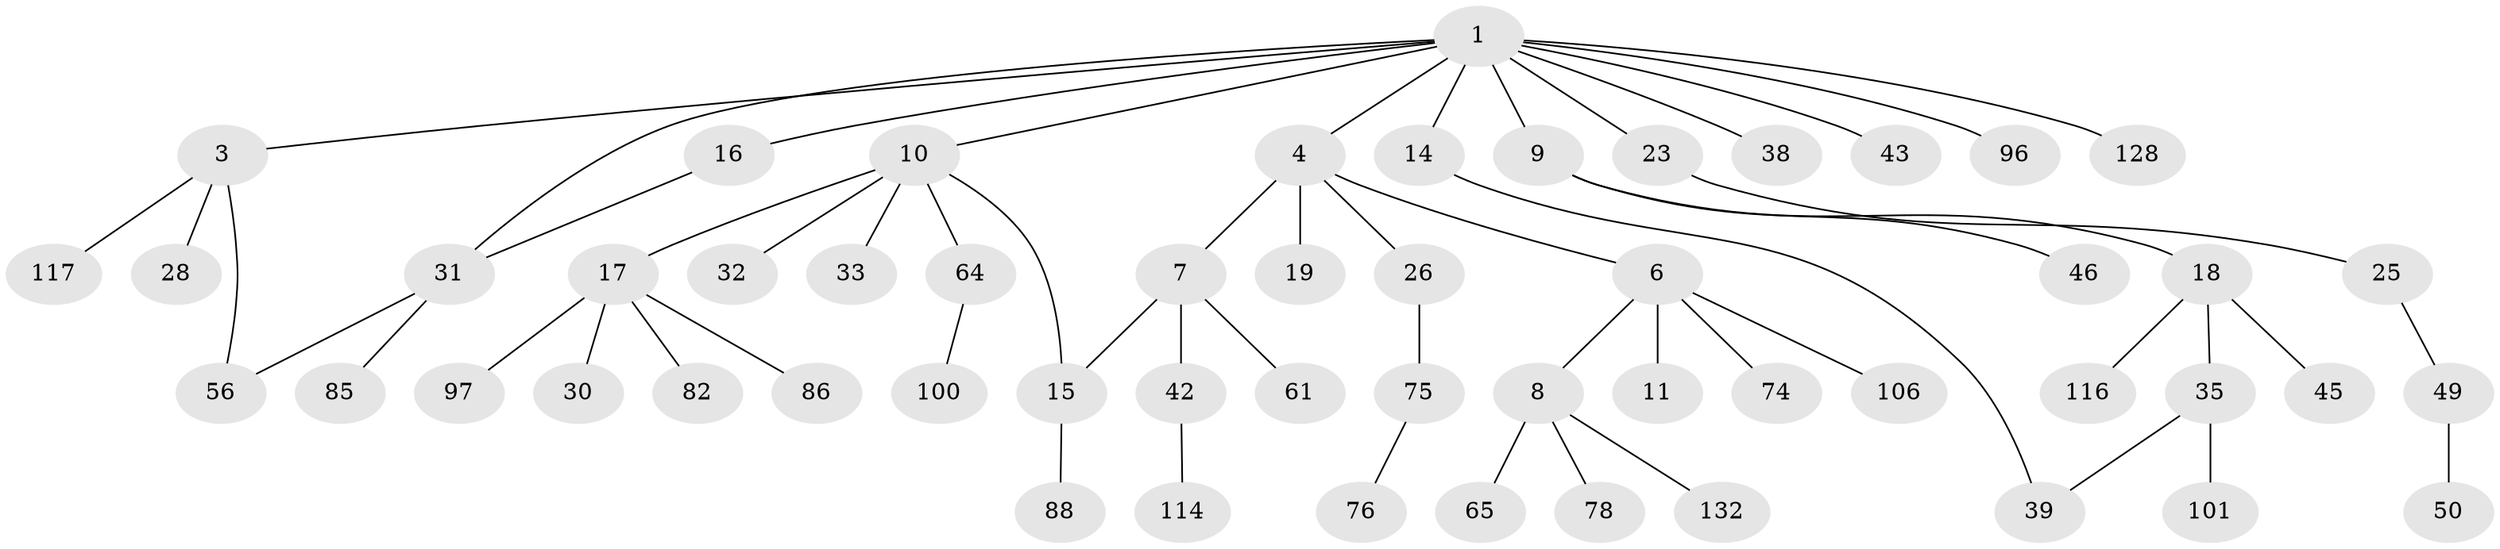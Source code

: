 // original degree distribution, {9: 0.0072992700729927005, 5: 0.051094890510948905, 4: 0.051094890510948905, 6: 0.014598540145985401, 2: 0.29927007299270075, 8: 0.0072992700729927005, 1: 0.45985401459854014, 3: 0.10948905109489052}
// Generated by graph-tools (version 1.1) at 2025/16/03/04/25 18:16:57]
// undirected, 54 vertices, 57 edges
graph export_dot {
graph [start="1"]
  node [color=gray90,style=filled];
  1 [super="+2"];
  3 [super="+40+53+41+21"];
  4 [super="+80+5"];
  6 [super="+12"];
  7 [super="+37+89"];
  8 [super="+72+22+59+99+29"];
  9 [super="+13"];
  10 [super="+60+79"];
  11 [super="+91"];
  14 [super="+20+51+137"];
  15 [super="+57+66"];
  16;
  17 [super="+24+93"];
  18;
  19;
  23;
  25;
  26 [super="+113+105+54+27"];
  28 [super="+44"];
  30 [super="+68"];
  31 [super="+52+58+34+77"];
  32;
  33;
  35 [super="+71"];
  38 [super="+87"];
  39 [super="+122"];
  42 [super="+95+119"];
  43;
  45 [super="+115"];
  46;
  49;
  50;
  56;
  61;
  64 [super="+73"];
  65;
  74;
  75;
  76 [super="+136"];
  78;
  82 [super="+109+92"];
  85;
  86;
  88;
  96 [super="+129"];
  97 [super="+98"];
  100;
  101;
  106;
  114;
  116;
  117;
  128;
  132;
  1 -- 3;
  1 -- 9;
  1 -- 10;
  1 -- 16;
  1 -- 23;
  1 -- 38;
  1 -- 43;
  1 -- 96;
  1 -- 128;
  1 -- 4;
  1 -- 14;
  1 -- 31;
  3 -- 56;
  3 -- 117;
  3 -- 28;
  4 -- 19;
  4 -- 26;
  4 -- 6;
  4 -- 7 [weight=2];
  6 -- 8;
  6 -- 11;
  6 -- 74;
  6 -- 106;
  7 -- 42;
  7 -- 61;
  7 -- 15;
  8 -- 78;
  8 -- 132;
  8 -- 65;
  9 -- 18;
  9 -- 46;
  10 -- 15;
  10 -- 17;
  10 -- 32;
  10 -- 33;
  10 -- 64;
  14 -- 39;
  15 -- 88;
  16 -- 31;
  17 -- 82;
  17 -- 97;
  17 -- 86;
  17 -- 30;
  18 -- 35;
  18 -- 45;
  18 -- 116;
  23 -- 25;
  25 -- 49;
  26 -- 75;
  31 -- 85;
  31 -- 56;
  35 -- 39;
  35 -- 101;
  42 -- 114;
  49 -- 50;
  64 -- 100;
  75 -- 76;
}
